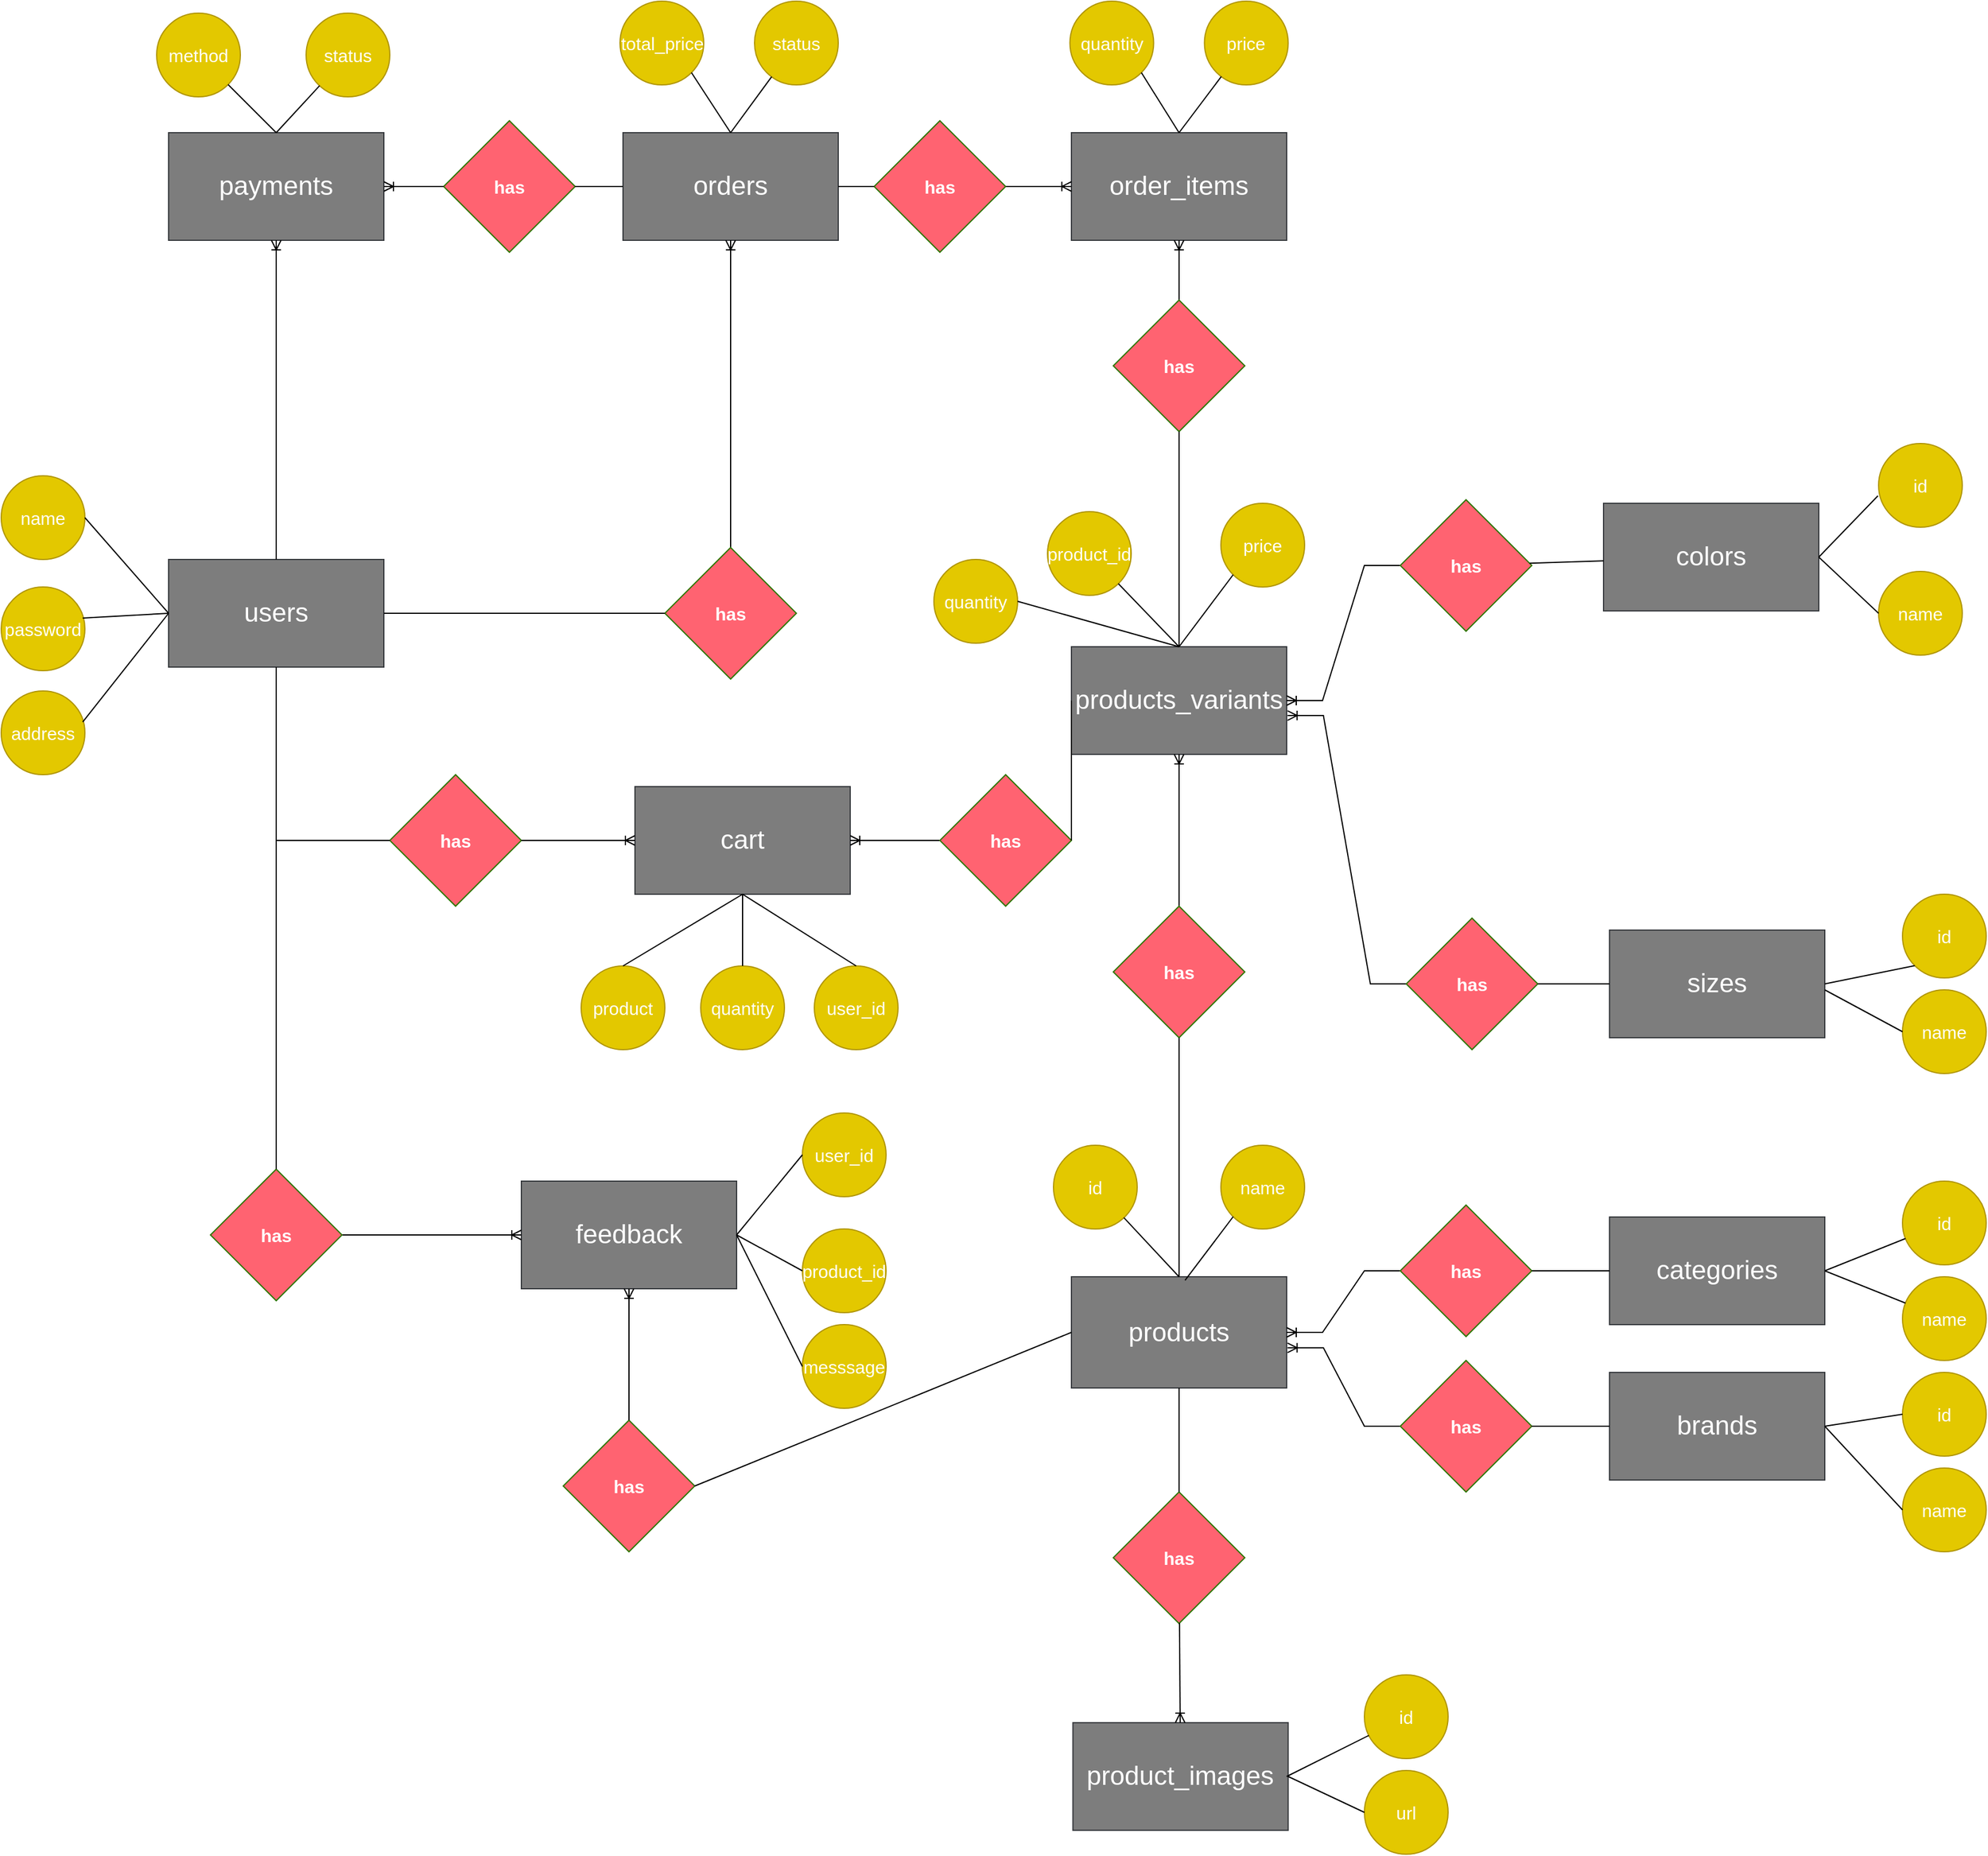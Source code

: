 <mxfile version="26.0.16">
  <diagram id="R2lEEEUBdFMjLlhIrx00" name="Page-1">
    <mxGraphModel dx="2069" dy="1813" grid="1" gridSize="10" guides="1" tooltips="1" connect="1" arrows="1" fold="1" page="1" pageScale="1" pageWidth="850" pageHeight="1100" math="0" shadow="0" extFonts="Permanent Marker^https://fonts.googleapis.com/css?family=Permanent+Marker">
      <root>
        <mxCell id="0" />
        <mxCell id="1" parent="0" />
        <mxCell id="ZA4WyWoLpMxVYpmelZ8A-572" value="&lt;font style=&quot;font-size: 22px; color: rgb(255, 255, 255);&quot;&gt;products&lt;/font&gt;" style="rounded=0;whiteSpace=wrap;html=1;fillColor=#7D7D7D;strokeColor=#36393d;" parent="1" vertex="1">
          <mxGeometry x="845" y="-23" width="180" height="93" as="geometry" />
        </mxCell>
        <mxCell id="ZA4WyWoLpMxVYpmelZ8A-574" value="&lt;font style=&quot;font-size: 22px; color: rgb(255, 255, 255);&quot;&gt;brands&lt;/font&gt;" style="rounded=0;whiteSpace=wrap;html=1;fillColor=#7D7D7D;strokeColor=#36393d;" parent="1" vertex="1">
          <mxGeometry x="1295" y="57" width="180" height="90" as="geometry" />
        </mxCell>
        <mxCell id="ZA4WyWoLpMxVYpmelZ8A-575" value="&lt;span style=&quot;font-size: 22px;&quot;&gt;&lt;font style=&quot;color: rgb(255, 255, 255);&quot;&gt;categories&lt;/font&gt;&lt;/span&gt;" style="rounded=0;whiteSpace=wrap;html=1;fillColor=#7D7D7D;strokeColor=#36393d;" parent="1" vertex="1">
          <mxGeometry x="1295" y="-73" width="180" height="90" as="geometry" />
        </mxCell>
        <mxCell id="ZA4WyWoLpMxVYpmelZ8A-577" value="" style="edgeStyle=entityRelationEdgeStyle;fontSize=12;html=1;endArrow=ERoneToMany;rounded=0;exitX=0;exitY=0.5;exitDx=0;exitDy=0;" parent="1" source="ZA4WyWoLpMxVYpmelZ8A-579" target="ZA4WyWoLpMxVYpmelZ8A-572" edge="1">
          <mxGeometry width="100" height="100" relative="1" as="geometry">
            <mxPoint x="1080" y="67" as="sourcePoint" />
            <mxPoint x="680" y="252" as="targetPoint" />
            <Array as="points">
              <mxPoint x="1360" y="127" />
              <mxPoint x="900" y="167" />
              <mxPoint x="790" y="162" />
            </Array>
          </mxGeometry>
        </mxCell>
        <mxCell id="ZA4WyWoLpMxVYpmelZ8A-578" value="" style="edgeStyle=entityRelationEdgeStyle;fontSize=12;html=1;endArrow=ERoneToMany;rounded=0;entryX=1.004;entryY=0.639;entryDx=0;entryDy=0;entryPerimeter=0;exitX=0;exitY=0.5;exitDx=0;exitDy=0;" parent="1" source="ZA4WyWoLpMxVYpmelZ8A-585" target="ZA4WyWoLpMxVYpmelZ8A-572" edge="1">
          <mxGeometry width="100" height="100" relative="1" as="geometry">
            <mxPoint x="1200" y="207" as="sourcePoint" />
            <mxPoint x="1050" y="267" as="targetPoint" />
            <Array as="points">
              <mxPoint x="980" y="252" />
              <mxPoint x="870" y="247" />
            </Array>
          </mxGeometry>
        </mxCell>
        <mxCell id="ZA4WyWoLpMxVYpmelZ8A-579" value="&lt;font style=&quot;font-size: 15px; color: rgb(255, 255, 255);&quot;&gt;&lt;b&gt;has&lt;/b&gt;&lt;/font&gt;" style="rhombus;whiteSpace=wrap;html=1;fillColor=#FF6371;strokeColor=#2D7600;fontColor=#ffffff;" parent="1" vertex="1">
          <mxGeometry x="1120" y="-83" width="110" height="110" as="geometry" />
        </mxCell>
        <mxCell id="ZA4WyWoLpMxVYpmelZ8A-584" value="" style="endArrow=none;html=1;rounded=0;" parent="1" source="ZA4WyWoLpMxVYpmelZ8A-579" target="ZA4WyWoLpMxVYpmelZ8A-575" edge="1">
          <mxGeometry width="50" height="50" relative="1" as="geometry">
            <mxPoint x="1210" y="87" as="sourcePoint" />
            <mxPoint x="1290" y="47" as="targetPoint" />
          </mxGeometry>
        </mxCell>
        <mxCell id="ZA4WyWoLpMxVYpmelZ8A-585" value="&lt;font style=&quot;font-size: 15px; color: rgb(255, 255, 255);&quot;&gt;&lt;b&gt;has&lt;/b&gt;&lt;/font&gt;" style="rhombus;whiteSpace=wrap;html=1;fillColor=#FF6371;strokeColor=#2D7600;fontColor=#ffffff;" parent="1" vertex="1">
          <mxGeometry x="1120" y="47" width="110" height="110" as="geometry" />
        </mxCell>
        <mxCell id="ZA4WyWoLpMxVYpmelZ8A-587" value="" style="endArrow=none;html=1;rounded=0;exitX=1;exitY=0.5;exitDx=0;exitDy=0;" parent="1" source="ZA4WyWoLpMxVYpmelZ8A-585" target="ZA4WyWoLpMxVYpmelZ8A-574" edge="1">
          <mxGeometry width="50" height="50" relative="1" as="geometry">
            <mxPoint x="1163" y="186" as="sourcePoint" />
            <mxPoint x="1230" y="177" as="targetPoint" />
          </mxGeometry>
        </mxCell>
        <mxCell id="ZA4WyWoLpMxVYpmelZ8A-588" value="&lt;font style=&quot;font-size: 15px; color: rgb(255, 255, 255);&quot;&gt;id&lt;/font&gt;" style="ellipse;whiteSpace=wrap;html=1;fillColor=#e3c800;fontColor=#000000;strokeColor=#B09500;" parent="1" vertex="1">
          <mxGeometry x="1540" y="-103" width="70" height="70" as="geometry" />
        </mxCell>
        <mxCell id="ZA4WyWoLpMxVYpmelZ8A-589" value="" style="endArrow=none;html=1;rounded=0;exitX=1;exitY=0.5;exitDx=0;exitDy=0;" parent="1" source="ZA4WyWoLpMxVYpmelZ8A-575" target="ZA4WyWoLpMxVYpmelZ8A-588" edge="1">
          <mxGeometry width="50" height="50" relative="1" as="geometry">
            <mxPoint x="1520" y="47" as="sourcePoint" />
            <mxPoint x="1565.049" y="20.11" as="targetPoint" />
          </mxGeometry>
        </mxCell>
        <mxCell id="ZA4WyWoLpMxVYpmelZ8A-590" value="&lt;font style=&quot;font-size: 15px; color: rgb(255, 255, 255);&quot;&gt;name&lt;/font&gt;" style="ellipse;whiteSpace=wrap;html=1;fillColor=#e3c800;fontColor=#000000;strokeColor=#B09500;" parent="1" vertex="1">
          <mxGeometry x="1540" y="-23" width="70" height="70" as="geometry" />
        </mxCell>
        <mxCell id="ZA4WyWoLpMxVYpmelZ8A-591" value="" style="endArrow=none;html=1;rounded=0;exitX=1;exitY=0.5;exitDx=0;exitDy=0;" parent="1" source="ZA4WyWoLpMxVYpmelZ8A-575" target="ZA4WyWoLpMxVYpmelZ8A-590" edge="1">
          <mxGeometry width="50" height="50" relative="1" as="geometry">
            <mxPoint x="1460" y="102" as="sourcePoint" />
            <mxPoint x="1520" y="217" as="targetPoint" />
          </mxGeometry>
        </mxCell>
        <mxCell id="ZA4WyWoLpMxVYpmelZ8A-592" value="&lt;font style=&quot;font-size: 15px; color: rgb(255, 255, 255);&quot;&gt;id&lt;/font&gt;" style="ellipse;whiteSpace=wrap;html=1;fillColor=#e3c800;fontColor=#000000;strokeColor=#B09500;" parent="1" vertex="1">
          <mxGeometry x="1540" y="57" width="70" height="70" as="geometry" />
        </mxCell>
        <mxCell id="ZA4WyWoLpMxVYpmelZ8A-593" value="&lt;font style=&quot;font-size: 15px; color: rgb(255, 255, 255);&quot;&gt;name&lt;/font&gt;" style="ellipse;whiteSpace=wrap;html=1;fillColor=#e3c800;fontColor=#000000;strokeColor=#B09500;" parent="1" vertex="1">
          <mxGeometry x="1540" y="137" width="70" height="70" as="geometry" />
        </mxCell>
        <mxCell id="ZA4WyWoLpMxVYpmelZ8A-594" value="" style="endArrow=none;html=1;rounded=0;entryX=0;entryY=0.5;entryDx=0;entryDy=0;exitX=1;exitY=0.5;exitDx=0;exitDy=0;" parent="1" target="ZA4WyWoLpMxVYpmelZ8A-592" edge="1" source="ZA4WyWoLpMxVYpmelZ8A-574">
          <mxGeometry width="50" height="50" relative="1" as="geometry">
            <mxPoint x="1500" y="207" as="sourcePoint" />
            <mxPoint x="1571" y="260" as="targetPoint" />
          </mxGeometry>
        </mxCell>
        <mxCell id="ZA4WyWoLpMxVYpmelZ8A-595" value="" style="endArrow=none;html=1;rounded=0;entryX=0;entryY=0.5;entryDx=0;entryDy=0;exitX=1;exitY=0.5;exitDx=0;exitDy=0;" parent="1" source="ZA4WyWoLpMxVYpmelZ8A-574" target="ZA4WyWoLpMxVYpmelZ8A-593" edge="1">
          <mxGeometry width="50" height="50" relative="1" as="geometry">
            <mxPoint x="1480" y="337" as="sourcePoint" />
            <mxPoint x="1567" y="343" as="targetPoint" />
          </mxGeometry>
        </mxCell>
        <mxCell id="ZA4WyWoLpMxVYpmelZ8A-596" value="&lt;font style=&quot;font-size: 22px; color: rgb(255, 255, 255);&quot;&gt;products_variants&lt;/font&gt;" style="rounded=0;whiteSpace=wrap;html=1;fillColor=#7D7D7D;strokeColor=#36393d;" parent="1" vertex="1">
          <mxGeometry x="845" y="-550" width="180" height="90" as="geometry" />
        </mxCell>
        <mxCell id="ZA4WyWoLpMxVYpmelZ8A-597" value="&lt;font style=&quot;font-size: 22px; color: rgb(255, 255, 255);&quot;&gt;sizes&lt;/font&gt;" style="rounded=0;whiteSpace=wrap;html=1;fillColor=#7D7D7D;strokeColor=#36393d;" parent="1" vertex="1">
          <mxGeometry x="1295" y="-313" width="180" height="90" as="geometry" />
        </mxCell>
        <mxCell id="ZA4WyWoLpMxVYpmelZ8A-598" value="&lt;span style=&quot;font-size: 22px;&quot;&gt;&lt;font style=&quot;color: rgb(255, 255, 255);&quot;&gt;colors&lt;/font&gt;&lt;/span&gt;" style="rounded=0;whiteSpace=wrap;html=1;fillColor=#7D7D7D;strokeColor=#36393d;" parent="1" vertex="1">
          <mxGeometry x="1290" y="-670" width="180" height="90" as="geometry" />
        </mxCell>
        <mxCell id="ZA4WyWoLpMxVYpmelZ8A-599" value="" style="edgeStyle=entityRelationEdgeStyle;fontSize=12;html=1;endArrow=ERoneToMany;rounded=0;exitX=0;exitY=0.5;exitDx=0;exitDy=0;" parent="1" source="ZA4WyWoLpMxVYpmelZ8A-601" target="ZA4WyWoLpMxVYpmelZ8A-596" edge="1">
          <mxGeometry width="100" height="100" relative="1" as="geometry">
            <mxPoint x="1075" y="-513" as="sourcePoint" />
            <mxPoint x="675" y="-328" as="targetPoint" />
            <Array as="points">
              <mxPoint x="1355" y="-453" />
              <mxPoint x="895" y="-413" />
              <mxPoint x="785" y="-418" />
            </Array>
          </mxGeometry>
        </mxCell>
        <mxCell id="ZA4WyWoLpMxVYpmelZ8A-600" value="" style="edgeStyle=entityRelationEdgeStyle;fontSize=12;html=1;endArrow=ERoneToMany;rounded=0;entryX=1.004;entryY=0.639;entryDx=0;entryDy=0;entryPerimeter=0;exitX=0;exitY=0.5;exitDx=0;exitDy=0;" parent="1" source="ZA4WyWoLpMxVYpmelZ8A-603" target="ZA4WyWoLpMxVYpmelZ8A-596" edge="1">
          <mxGeometry width="100" height="100" relative="1" as="geometry">
            <mxPoint x="1195" y="-373" as="sourcePoint" />
            <mxPoint x="1045" y="-313" as="targetPoint" />
            <Array as="points">
              <mxPoint x="975" y="-328" />
              <mxPoint x="865" y="-333" />
            </Array>
          </mxGeometry>
        </mxCell>
        <mxCell id="ZA4WyWoLpMxVYpmelZ8A-601" value="&lt;font style=&quot;font-size: 15px; color: rgb(255, 255, 255);&quot;&gt;&lt;b&gt;has&lt;/b&gt;&lt;/font&gt;" style="rhombus;whiteSpace=wrap;html=1;fillColor=#FF6371;strokeColor=#2D7600;fontColor=#ffffff;" parent="1" vertex="1">
          <mxGeometry x="1120" y="-673" width="110" height="110" as="geometry" />
        </mxCell>
        <mxCell id="ZA4WyWoLpMxVYpmelZ8A-602" value="" style="endArrow=none;html=1;rounded=0;" parent="1" source="ZA4WyWoLpMxVYpmelZ8A-601" target="ZA4WyWoLpMxVYpmelZ8A-598" edge="1">
          <mxGeometry width="50" height="50" relative="1" as="geometry">
            <mxPoint x="1201.92" y="-433" as="sourcePoint" />
            <mxPoint x="1281.92" y="-473" as="targetPoint" />
          </mxGeometry>
        </mxCell>
        <mxCell id="ZA4WyWoLpMxVYpmelZ8A-603" value="&lt;font style=&quot;font-size: 15px; color: rgb(255, 255, 255);&quot;&gt;&lt;b&gt;has&lt;/b&gt;&lt;/font&gt;" style="rhombus;whiteSpace=wrap;html=1;fillColor=#FF6371;strokeColor=#2D7600;fontColor=#ffffff;" parent="1" vertex="1">
          <mxGeometry x="1125" y="-323" width="110" height="110" as="geometry" />
        </mxCell>
        <mxCell id="ZA4WyWoLpMxVYpmelZ8A-604" value="" style="endArrow=none;html=1;rounded=0;exitX=1;exitY=0.5;exitDx=0;exitDy=0;" parent="1" source="ZA4WyWoLpMxVYpmelZ8A-603" target="ZA4WyWoLpMxVYpmelZ8A-597" edge="1">
          <mxGeometry width="50" height="50" relative="1" as="geometry">
            <mxPoint x="1158" y="-394" as="sourcePoint" />
            <mxPoint x="1225" y="-403" as="targetPoint" />
          </mxGeometry>
        </mxCell>
        <mxCell id="ZA4WyWoLpMxVYpmelZ8A-605" value="&lt;font style=&quot;font-size: 15px; color: rgb(255, 255, 255);&quot;&gt;id&lt;/font&gt;" style="ellipse;whiteSpace=wrap;html=1;fillColor=#e3c800;fontColor=#000000;strokeColor=#B09500;" parent="1" vertex="1">
          <mxGeometry x="1520" y="-720" width="70" height="70" as="geometry" />
        </mxCell>
        <mxCell id="ZA4WyWoLpMxVYpmelZ8A-606" value="" style="endArrow=none;html=1;rounded=0;exitX=1;exitY=0.5;exitDx=0;exitDy=0;entryX=-0.008;entryY=0.625;entryDx=0;entryDy=0;entryPerimeter=0;" parent="1" source="ZA4WyWoLpMxVYpmelZ8A-598" target="ZA4WyWoLpMxVYpmelZ8A-605" edge="1">
          <mxGeometry width="50" height="50" relative="1" as="geometry">
            <mxPoint x="1511.92" y="-473" as="sourcePoint" />
            <mxPoint x="1526.92" y="-483.03" as="targetPoint" />
          </mxGeometry>
        </mxCell>
        <mxCell id="ZA4WyWoLpMxVYpmelZ8A-607" value="&lt;font style=&quot;font-size: 15px; color: rgb(255, 255, 255);&quot;&gt;name&lt;/font&gt;" style="ellipse;whiteSpace=wrap;html=1;fillColor=#e3c800;fontColor=#000000;strokeColor=#B09500;" parent="1" vertex="1">
          <mxGeometry x="1520" y="-613" width="70" height="70" as="geometry" />
        </mxCell>
        <mxCell id="ZA4WyWoLpMxVYpmelZ8A-608" value="" style="endArrow=none;html=1;rounded=0;exitX=1;exitY=0.5;exitDx=0;exitDy=0;entryX=0;entryY=0.5;entryDx=0;entryDy=0;" parent="1" source="ZA4WyWoLpMxVYpmelZ8A-598" target="ZA4WyWoLpMxVYpmelZ8A-607" edge="1">
          <mxGeometry width="50" height="50" relative="1" as="geometry">
            <mxPoint x="1451.92" y="-418" as="sourcePoint" />
            <mxPoint x="1530.003" y="-422.363" as="targetPoint" />
          </mxGeometry>
        </mxCell>
        <mxCell id="ZA4WyWoLpMxVYpmelZ8A-609" value="&lt;font style=&quot;font-size: 15px; color: rgb(255, 255, 255);&quot;&gt;id&lt;/font&gt;" style="ellipse;whiteSpace=wrap;html=1;fillColor=#e3c800;fontColor=#000000;strokeColor=#B09500;" parent="1" vertex="1">
          <mxGeometry x="1540" y="-343" width="70" height="70" as="geometry" />
        </mxCell>
        <mxCell id="ZA4WyWoLpMxVYpmelZ8A-610" value="&lt;font style=&quot;font-size: 15px; color: rgb(255, 255, 255);&quot;&gt;name&lt;/font&gt;" style="ellipse;whiteSpace=wrap;html=1;fillColor=#e3c800;fontColor=#000000;strokeColor=#B09500;" parent="1" vertex="1">
          <mxGeometry x="1540" y="-263" width="70" height="70" as="geometry" />
        </mxCell>
        <mxCell id="ZA4WyWoLpMxVYpmelZ8A-611" value="" style="endArrow=none;html=1;rounded=0;entryX=0;entryY=1;entryDx=0;entryDy=0;exitX=1;exitY=0.5;exitDx=0;exitDy=0;" parent="1" source="ZA4WyWoLpMxVYpmelZ8A-597" target="ZA4WyWoLpMxVYpmelZ8A-609" edge="1">
          <mxGeometry width="50" height="50" relative="1" as="geometry">
            <mxPoint x="1470" y="-273" as="sourcePoint" />
            <mxPoint x="1566" y="-320" as="targetPoint" />
          </mxGeometry>
        </mxCell>
        <mxCell id="ZA4WyWoLpMxVYpmelZ8A-612" value="" style="endArrow=none;html=1;rounded=0;entryX=0;entryY=0.5;entryDx=0;entryDy=0;" parent="1" target="ZA4WyWoLpMxVYpmelZ8A-610" edge="1">
          <mxGeometry width="50" height="50" relative="1" as="geometry">
            <mxPoint x="1475" y="-263" as="sourcePoint" />
            <mxPoint x="1562" y="-237" as="targetPoint" />
          </mxGeometry>
        </mxCell>
        <mxCell id="ZA4WyWoLpMxVYpmelZ8A-624" value="" style="fontSize=12;html=1;endArrow=ERoneToMany;rounded=0;exitX=0.5;exitY=0;exitDx=0;exitDy=0;entryX=0.5;entryY=1;entryDx=0;entryDy=0;" parent="1" source="ZA4WyWoLpMxVYpmelZ8A-616" target="ZA4WyWoLpMxVYpmelZ8A-596" edge="1">
          <mxGeometry width="100" height="100" relative="1" as="geometry">
            <mxPoint x="980" y="-223" as="sourcePoint" />
            <mxPoint x="980" y="-283" as="targetPoint" />
          </mxGeometry>
        </mxCell>
        <mxCell id="ZA4WyWoLpMxVYpmelZ8A-616" value="&lt;font style=&quot;font-size: 15px; color: rgb(255, 255, 255);&quot;&gt;&lt;b&gt;has&lt;/b&gt;&lt;/font&gt;" style="rhombus;whiteSpace=wrap;html=1;fillColor=#FF6371;strokeColor=#2D7600;fontColor=#ffffff;" parent="1" vertex="1">
          <mxGeometry x="880" y="-333" width="110" height="110" as="geometry" />
        </mxCell>
        <mxCell id="ZA4WyWoLpMxVYpmelZ8A-626" value="" style="endArrow=none;html=1;rounded=0;exitX=0.5;exitY=1;exitDx=0;exitDy=0;" parent="1" source="ZA4WyWoLpMxVYpmelZ8A-616" target="ZA4WyWoLpMxVYpmelZ8A-572" edge="1">
          <mxGeometry width="50" height="50" relative="1" as="geometry">
            <mxPoint x="900" y="-43" as="sourcePoint" />
            <mxPoint x="960" y="-43" as="targetPoint" />
          </mxGeometry>
        </mxCell>
        <mxCell id="PaUmiDtv0SXfTeHNfYGQ-9" value="&lt;font color=&quot;#ffffff&quot;&gt;&lt;span style=&quot;font-size: 22px;&quot;&gt;order_items&lt;/span&gt;&lt;/font&gt;" style="rounded=0;whiteSpace=wrap;html=1;fillColor=#7D7D7D;strokeColor=#36393d;" vertex="1" parent="1">
          <mxGeometry x="845" y="-980" width="180" height="90" as="geometry" />
        </mxCell>
        <mxCell id="PaUmiDtv0SXfTeHNfYGQ-10" value="" style="fontSize=12;html=1;endArrow=ERoneToMany;rounded=0;exitX=0.5;exitY=0;exitDx=0;exitDy=0;entryX=0.5;entryY=1;entryDx=0;entryDy=0;" edge="1" parent="1" source="PaUmiDtv0SXfTeHNfYGQ-11" target="PaUmiDtv0SXfTeHNfYGQ-9">
          <mxGeometry width="100" height="100" relative="1" as="geometry">
            <mxPoint x="990" y="-630" as="sourcePoint" />
            <mxPoint x="938" y="-752" as="targetPoint" />
          </mxGeometry>
        </mxCell>
        <mxCell id="PaUmiDtv0SXfTeHNfYGQ-11" value="&lt;font style=&quot;font-size: 15px; color: rgb(255, 255, 255);&quot;&gt;&lt;b&gt;has&lt;/b&gt;&lt;/font&gt;" style="rhombus;whiteSpace=wrap;html=1;fillColor=#FF6371;strokeColor=#2D7600;fontColor=#ffffff;" vertex="1" parent="1">
          <mxGeometry x="880" y="-840" width="110" height="110" as="geometry" />
        </mxCell>
        <mxCell id="PaUmiDtv0SXfTeHNfYGQ-14" value="" style="endArrow=none;html=1;rounded=0;exitX=0.5;exitY=0;exitDx=0;exitDy=0;entryX=0.5;entryY=1;entryDx=0;entryDy=0;" edge="1" parent="1" source="ZA4WyWoLpMxVYpmelZ8A-596" target="PaUmiDtv0SXfTeHNfYGQ-11">
          <mxGeometry width="50" height="50" relative="1" as="geometry">
            <mxPoint x="1160" y="-543" as="sourcePoint" />
            <mxPoint x="1020" y="-543" as="targetPoint" />
          </mxGeometry>
        </mxCell>
        <mxCell id="PaUmiDtv0SXfTeHNfYGQ-15" value="&lt;font color=&quot;#ffffff&quot;&gt;&lt;span style=&quot;font-size: 22px;&quot;&gt;orders&lt;/span&gt;&lt;/font&gt;" style="rounded=0;whiteSpace=wrap;html=1;fillColor=#7D7D7D;strokeColor=#36393d;" vertex="1" parent="1">
          <mxGeometry x="470" y="-980" width="180" height="90" as="geometry" />
        </mxCell>
        <mxCell id="PaUmiDtv0SXfTeHNfYGQ-16" value="" style="edgeStyle=entityRelationEdgeStyle;fontSize=12;html=1;endArrow=ERoneToMany;rounded=0;entryX=0;entryY=0.5;entryDx=0;entryDy=0;exitX=1;exitY=0.5;exitDx=0;exitDy=0;" edge="1" parent="1" source="PaUmiDtv0SXfTeHNfYGQ-17" target="PaUmiDtv0SXfTeHNfYGQ-9">
          <mxGeometry width="100" height="100" relative="1" as="geometry">
            <mxPoint x="730" y="-783" as="sourcePoint" />
            <mxPoint x="830" y="-883" as="targetPoint" />
          </mxGeometry>
        </mxCell>
        <mxCell id="PaUmiDtv0SXfTeHNfYGQ-17" value="&lt;font style=&quot;font-size: 15px; color: rgb(255, 255, 255);&quot;&gt;&lt;b&gt;has&lt;/b&gt;&lt;/font&gt;" style="rhombus;whiteSpace=wrap;html=1;fillColor=#FF6371;strokeColor=#2D7600;fontColor=#ffffff;" vertex="1" parent="1">
          <mxGeometry x="680" y="-990" width="110" height="110" as="geometry" />
        </mxCell>
        <mxCell id="PaUmiDtv0SXfTeHNfYGQ-19" value="" style="endArrow=none;html=1;rounded=0;exitX=1;exitY=0.5;exitDx=0;exitDy=0;entryX=0;entryY=0.5;entryDx=0;entryDy=0;" edge="1" parent="1" source="PaUmiDtv0SXfTeHNfYGQ-15" target="PaUmiDtv0SXfTeHNfYGQ-17">
          <mxGeometry width="50" height="50" relative="1" as="geometry">
            <mxPoint x="620" y="-703" as="sourcePoint" />
            <mxPoint x="670" y="-753" as="targetPoint" />
          </mxGeometry>
        </mxCell>
        <mxCell id="PaUmiDtv0SXfTeHNfYGQ-21" value="&lt;font color=&quot;#ffffff&quot;&gt;&lt;span style=&quot;font-size: 22px;&quot;&gt;payments&lt;/span&gt;&lt;/font&gt;" style="rounded=0;whiteSpace=wrap;html=1;fillColor=#7D7D7D;strokeColor=#36393d;" vertex="1" parent="1">
          <mxGeometry x="90" y="-980" width="180" height="90" as="geometry" />
        </mxCell>
        <mxCell id="PaUmiDtv0SXfTeHNfYGQ-22" value="&lt;font style=&quot;font-size: 15px; color: rgb(255, 255, 255);&quot;&gt;&lt;b&gt;has&lt;/b&gt;&lt;/font&gt;" style="rhombus;whiteSpace=wrap;html=1;fillColor=#FF6371;strokeColor=#2D7600;fontColor=#ffffff;" vertex="1" parent="1">
          <mxGeometry x="320" y="-990" width="110" height="110" as="geometry" />
        </mxCell>
        <mxCell id="PaUmiDtv0SXfTeHNfYGQ-23" value="" style="edgeStyle=entityRelationEdgeStyle;fontSize=12;html=1;endArrow=ERoneToMany;rounded=0;entryX=1;entryY=0.5;entryDx=0;entryDy=0;" edge="1" parent="1" source="PaUmiDtv0SXfTeHNfYGQ-22" target="PaUmiDtv0SXfTeHNfYGQ-21">
          <mxGeometry width="100" height="100" relative="1" as="geometry">
            <mxPoint x="290" y="-793" as="sourcePoint" />
            <mxPoint x="670" y="-913" as="targetPoint" />
          </mxGeometry>
        </mxCell>
        <mxCell id="PaUmiDtv0SXfTeHNfYGQ-24" value="" style="endArrow=none;html=1;rounded=0;entryX=1;entryY=0.5;entryDx=0;entryDy=0;exitX=0;exitY=0.5;exitDx=0;exitDy=0;" edge="1" parent="1" source="PaUmiDtv0SXfTeHNfYGQ-15" target="PaUmiDtv0SXfTeHNfYGQ-22">
          <mxGeometry width="50" height="50" relative="1" as="geometry">
            <mxPoint x="590" y="-843" as="sourcePoint" />
            <mxPoint x="640" y="-893" as="targetPoint" />
            <Array as="points" />
          </mxGeometry>
        </mxCell>
        <mxCell id="PaUmiDtv0SXfTeHNfYGQ-25" value="&lt;font color=&quot;#ffffff&quot;&gt;&lt;span style=&quot;font-size: 22px;&quot;&gt;users&lt;/span&gt;&lt;/font&gt;" style="rounded=0;whiteSpace=wrap;html=1;fillColor=#7D7D7D;strokeColor=#36393d;" vertex="1" parent="1">
          <mxGeometry x="90" y="-623" width="180" height="90" as="geometry" />
        </mxCell>
        <mxCell id="PaUmiDtv0SXfTeHNfYGQ-28" value="" style="fontSize=12;html=1;endArrow=ERoneToMany;rounded=0;exitX=0.5;exitY=0;exitDx=0;exitDy=0;entryX=0.5;entryY=1;entryDx=0;entryDy=0;" edge="1" parent="1" source="PaUmiDtv0SXfTeHNfYGQ-25" target="PaUmiDtv0SXfTeHNfYGQ-21">
          <mxGeometry width="100" height="100" relative="1" as="geometry">
            <mxPoint x="140" y="-616" as="sourcePoint" />
            <mxPoint x="140" y="-723" as="targetPoint" />
          </mxGeometry>
        </mxCell>
        <mxCell id="PaUmiDtv0SXfTeHNfYGQ-29" value="" style="fontSize=12;html=1;endArrow=ERoneToMany;rounded=0;entryX=0.5;entryY=1;entryDx=0;entryDy=0;exitX=0.5;exitY=0;exitDx=0;exitDy=0;" edge="1" parent="1" source="PaUmiDtv0SXfTeHNfYGQ-33" target="PaUmiDtv0SXfTeHNfYGQ-15">
          <mxGeometry width="100" height="100" relative="1" as="geometry">
            <mxPoint x="559.17" y="-576" as="sourcePoint" />
            <mxPoint x="559.17" y="-713" as="targetPoint" />
            <Array as="points" />
          </mxGeometry>
        </mxCell>
        <mxCell id="PaUmiDtv0SXfTeHNfYGQ-33" value="&lt;font style=&quot;font-size: 15px; color: rgb(255, 255, 255);&quot;&gt;&lt;b&gt;has&lt;/b&gt;&lt;/font&gt;" style="rhombus;whiteSpace=wrap;html=1;fillColor=#FF6371;strokeColor=#2D7600;fontColor=#ffffff;" vertex="1" parent="1">
          <mxGeometry x="505" y="-633" width="110" height="110" as="geometry" />
        </mxCell>
        <mxCell id="PaUmiDtv0SXfTeHNfYGQ-35" value="" style="endArrow=none;html=1;rounded=0;entryX=0;entryY=0.5;entryDx=0;entryDy=0;" edge="1" parent="1" source="PaUmiDtv0SXfTeHNfYGQ-25" target="PaUmiDtv0SXfTeHNfYGQ-33">
          <mxGeometry width="50" height="50" relative="1" as="geometry">
            <mxPoint x="700" y="-563" as="sourcePoint" />
            <mxPoint x="750" y="-613" as="targetPoint" />
          </mxGeometry>
        </mxCell>
        <mxCell id="PaUmiDtv0SXfTeHNfYGQ-38" value="&lt;font color=&quot;#ffffff&quot;&gt;&lt;span style=&quot;font-size: 22px;&quot;&gt;cart&lt;/span&gt;&lt;/font&gt;" style="rounded=0;whiteSpace=wrap;html=1;fillColor=#7D7D7D;strokeColor=#36393d;" vertex="1" parent="1">
          <mxGeometry x="480" y="-433" width="180" height="90" as="geometry" />
        </mxCell>
        <mxCell id="PaUmiDtv0SXfTeHNfYGQ-39" value="&lt;font style=&quot;font-size: 15px; color: rgb(255, 255, 255);&quot;&gt;&lt;b&gt;has&lt;/b&gt;&lt;/font&gt;" style="rhombus;whiteSpace=wrap;html=1;fillColor=#FF6371;strokeColor=#2D7600;fontColor=#ffffff;" vertex="1" parent="1">
          <mxGeometry x="275" y="-443" width="110" height="110" as="geometry" />
        </mxCell>
        <mxCell id="PaUmiDtv0SXfTeHNfYGQ-40" value="" style="endArrow=none;html=1;rounded=0;entryX=0;entryY=0.5;entryDx=0;entryDy=0;exitX=0.5;exitY=1;exitDx=0;exitDy=0;" edge="1" parent="1" target="PaUmiDtv0SXfTeHNfYGQ-39" source="PaUmiDtv0SXfTeHNfYGQ-25">
          <mxGeometry width="50" height="50" relative="1" as="geometry">
            <mxPoint x="40" y="-388" as="sourcePoint" />
            <mxPoint x="520" y="-393" as="targetPoint" />
            <Array as="points">
              <mxPoint x="180" y="-388" />
            </Array>
          </mxGeometry>
        </mxCell>
        <mxCell id="PaUmiDtv0SXfTeHNfYGQ-41" value="" style="fontSize=12;html=1;endArrow=ERoneToMany;rounded=0;entryX=0;entryY=0.5;entryDx=0;entryDy=0;exitX=1;exitY=0.5;exitDx=0;exitDy=0;" edge="1" parent="1" source="PaUmiDtv0SXfTeHNfYGQ-39" target="PaUmiDtv0SXfTeHNfYGQ-38">
          <mxGeometry width="100" height="100" relative="1" as="geometry">
            <mxPoint x="570" y="-623" as="sourcePoint" />
            <mxPoint x="570" y="-740" as="targetPoint" />
            <Array as="points" />
          </mxGeometry>
        </mxCell>
        <mxCell id="PaUmiDtv0SXfTeHNfYGQ-44" value="" style="edgeStyle=entityRelationEdgeStyle;fontSize=12;html=1;endArrow=ERoneToMany;rounded=0;entryX=1;entryY=0.5;entryDx=0;entryDy=0;exitX=0;exitY=0.5;exitDx=0;exitDy=0;" edge="1" parent="1" source="PaUmiDtv0SXfTeHNfYGQ-45" target="PaUmiDtv0SXfTeHNfYGQ-38">
          <mxGeometry width="100" height="100" relative="1" as="geometry">
            <mxPoint x="780" y="-383" as="sourcePoint" />
            <mxPoint x="680" y="-253" as="targetPoint" />
          </mxGeometry>
        </mxCell>
        <mxCell id="PaUmiDtv0SXfTeHNfYGQ-45" value="&lt;font style=&quot;font-size: 15px; color: rgb(255, 255, 255);&quot;&gt;&lt;b&gt;has&lt;/b&gt;&lt;/font&gt;" style="rhombus;whiteSpace=wrap;html=1;fillColor=#FF6371;strokeColor=#2D7600;fontColor=#ffffff;" vertex="1" parent="1">
          <mxGeometry x="735" y="-443" width="110" height="110" as="geometry" />
        </mxCell>
        <mxCell id="PaUmiDtv0SXfTeHNfYGQ-47" value="" style="endArrow=none;html=1;rounded=0;entryX=0;entryY=0.5;entryDx=0;entryDy=0;exitX=1;exitY=0.5;exitDx=0;exitDy=0;" edge="1" parent="1" source="PaUmiDtv0SXfTeHNfYGQ-45" target="ZA4WyWoLpMxVYpmelZ8A-596">
          <mxGeometry width="50" height="50" relative="1" as="geometry">
            <mxPoint x="795" y="-383" as="sourcePoint" />
            <mxPoint x="845" y="-433" as="targetPoint" />
          </mxGeometry>
        </mxCell>
        <mxCell id="PaUmiDtv0SXfTeHNfYGQ-48" value="&lt;font color=&quot;#ffffff&quot;&gt;&lt;span style=&quot;font-size: 22px;&quot;&gt;feedback&lt;/span&gt;&lt;/font&gt;" style="rounded=0;whiteSpace=wrap;html=1;fillColor=#7D7D7D;strokeColor=#36393d;" vertex="1" parent="1">
          <mxGeometry x="385" y="-103" width="180" height="90" as="geometry" />
        </mxCell>
        <mxCell id="PaUmiDtv0SXfTeHNfYGQ-54" value="" style="fontSize=12;html=1;endArrow=ERoneToMany;rounded=0;exitX=1;exitY=0.5;exitDx=0;exitDy=0;" edge="1" parent="1" source="PaUmiDtv0SXfTeHNfYGQ-53" target="PaUmiDtv0SXfTeHNfYGQ-48">
          <mxGeometry width="100" height="100" relative="1" as="geometry">
            <mxPoint x="315" y="-58.4" as="sourcePoint" />
            <mxPoint x="385" y="-58.24" as="targetPoint" />
            <Array as="points" />
          </mxGeometry>
        </mxCell>
        <mxCell id="PaUmiDtv0SXfTeHNfYGQ-53" value="&lt;font style=&quot;font-size: 15px; color: rgb(255, 255, 255);&quot;&gt;&lt;b&gt;has&lt;/b&gt;&lt;/font&gt;" style="rhombus;whiteSpace=wrap;html=1;fillColor=#FF6371;strokeColor=#2D7600;fontColor=#ffffff;" vertex="1" parent="1">
          <mxGeometry x="125" y="-113" width="110" height="110" as="geometry" />
        </mxCell>
        <mxCell id="PaUmiDtv0SXfTeHNfYGQ-55" value="" style="endArrow=none;html=1;rounded=0;entryX=0.5;entryY=0;entryDx=0;entryDy=0;exitX=0.5;exitY=1;exitDx=0;exitDy=0;" edge="1" parent="1" source="PaUmiDtv0SXfTeHNfYGQ-25" target="PaUmiDtv0SXfTeHNfYGQ-53">
          <mxGeometry width="50" height="50" relative="1" as="geometry">
            <mxPoint x="180" y="-333" as="sourcePoint" />
            <mxPoint x="275" y="-188" as="targetPoint" />
            <Array as="points">
              <mxPoint x="180" y="-188" />
            </Array>
          </mxGeometry>
        </mxCell>
        <mxCell id="PaUmiDtv0SXfTeHNfYGQ-59" value="&lt;font style=&quot;font-size: 15px; color: rgb(255, 255, 255);&quot;&gt;&lt;b&gt;has&lt;/b&gt;&lt;/font&gt;" style="rhombus;whiteSpace=wrap;html=1;fillColor=#FF6371;strokeColor=#2D7600;fontColor=#ffffff;" vertex="1" parent="1">
          <mxGeometry x="420" y="97" width="110" height="110" as="geometry" />
        </mxCell>
        <mxCell id="PaUmiDtv0SXfTeHNfYGQ-62" value="" style="endArrow=none;html=1;rounded=0;entryX=0;entryY=0.5;entryDx=0;entryDy=0;exitX=1;exitY=0.5;exitDx=0;exitDy=0;" edge="1" parent="1" source="PaUmiDtv0SXfTeHNfYGQ-59" target="ZA4WyWoLpMxVYpmelZ8A-572">
          <mxGeometry width="50" height="50" relative="1" as="geometry">
            <mxPoint x="750" y="27" as="sourcePoint" />
            <mxPoint x="800" y="-23" as="targetPoint" />
          </mxGeometry>
        </mxCell>
        <mxCell id="PaUmiDtv0SXfTeHNfYGQ-64" value="" style="fontSize=12;html=1;endArrow=ERoneToMany;rounded=0;exitX=0.5;exitY=0;exitDx=0;exitDy=0;" edge="1" parent="1" source="PaUmiDtv0SXfTeHNfYGQ-59" target="PaUmiDtv0SXfTeHNfYGQ-48">
          <mxGeometry width="100" height="100" relative="1" as="geometry">
            <mxPoint x="460" y="77" as="sourcePoint" />
            <mxPoint x="470" y="-13" as="targetPoint" />
            <Array as="points" />
          </mxGeometry>
        </mxCell>
        <mxCell id="PaUmiDtv0SXfTeHNfYGQ-66" value="&lt;font color=&quot;#ffffff&quot;&gt;&lt;span style=&quot;font-size: 22px;&quot;&gt;product_images&lt;/span&gt;&lt;/font&gt;" style="rounded=0;whiteSpace=wrap;html=1;fillColor=#7D7D7D;strokeColor=#36393d;" vertex="1" parent="1">
          <mxGeometry x="846.25" y="350" width="180" height="90" as="geometry" />
        </mxCell>
        <mxCell id="PaUmiDtv0SXfTeHNfYGQ-67" value="&lt;font style=&quot;font-size: 15px; color: rgb(255, 255, 255);&quot;&gt;&lt;b&gt;has&lt;/b&gt;&lt;/font&gt;" style="rhombus;whiteSpace=wrap;html=1;fillColor=#FF6371;strokeColor=#2D7600;fontColor=#ffffff;" vertex="1" parent="1">
          <mxGeometry x="880" y="157" width="110" height="110" as="geometry" />
        </mxCell>
        <mxCell id="PaUmiDtv0SXfTeHNfYGQ-69" value="" style="fontSize=12;html=1;endArrow=ERoneToMany;rounded=0;" edge="1" parent="1" source="PaUmiDtv0SXfTeHNfYGQ-67" target="PaUmiDtv0SXfTeHNfYGQ-66">
          <mxGeometry width="100" height="100" relative="1" as="geometry">
            <mxPoint x="934.47" y="247" as="sourcePoint" />
            <mxPoint x="934.47" y="330" as="targetPoint" />
          </mxGeometry>
        </mxCell>
        <mxCell id="PaUmiDtv0SXfTeHNfYGQ-70" value="" style="endArrow=none;html=1;rounded=0;" edge="1" parent="1" source="ZA4WyWoLpMxVYpmelZ8A-572" target="PaUmiDtv0SXfTeHNfYGQ-67">
          <mxGeometry width="50" height="50" relative="1" as="geometry">
            <mxPoint x="934.47" y="72" as="sourcePoint" />
            <mxPoint x="934.47" y="132" as="targetPoint" />
          </mxGeometry>
        </mxCell>
        <mxCell id="PaUmiDtv0SXfTeHNfYGQ-71" value="&lt;font style=&quot;font-size: 15px; color: rgb(255, 255, 255);&quot;&gt;id&lt;/font&gt;" style="ellipse;whiteSpace=wrap;html=1;fillColor=#e3c800;fontColor=#000000;strokeColor=#B09500;" vertex="1" parent="1">
          <mxGeometry x="1090" y="310" width="70" height="70" as="geometry" />
        </mxCell>
        <mxCell id="PaUmiDtv0SXfTeHNfYGQ-72" value="&lt;font style=&quot;font-size: 15px; color: rgb(255, 255, 255);&quot;&gt;url&lt;/font&gt;" style="ellipse;whiteSpace=wrap;html=1;fillColor=#e3c800;fontColor=#000000;strokeColor=#B09500;" vertex="1" parent="1">
          <mxGeometry x="1090" y="390" width="70" height="70" as="geometry" />
        </mxCell>
        <mxCell id="PaUmiDtv0SXfTeHNfYGQ-73" value="" style="endArrow=none;html=1;rounded=0;" edge="1" parent="1" target="PaUmiDtv0SXfTeHNfYGQ-71">
          <mxGeometry width="50" height="50" relative="1" as="geometry">
            <mxPoint x="1025" y="395" as="sourcePoint" />
            <mxPoint x="1121" y="510" as="targetPoint" />
          </mxGeometry>
        </mxCell>
        <mxCell id="PaUmiDtv0SXfTeHNfYGQ-74" value="" style="endArrow=none;html=1;rounded=0;exitX=1;exitY=0.5;exitDx=0;exitDy=0;entryX=0;entryY=0.5;entryDx=0;entryDy=0;" edge="1" parent="1" target="PaUmiDtv0SXfTeHNfYGQ-72" source="PaUmiDtv0SXfTeHNfYGQ-66">
          <mxGeometry width="50" height="50" relative="1" as="geometry">
            <mxPoint x="1025" y="352" as="sourcePoint" />
            <mxPoint x="1090" y="410" as="targetPoint" />
          </mxGeometry>
        </mxCell>
        <mxCell id="PaUmiDtv0SXfTeHNfYGQ-75" value="&lt;font style=&quot;font-size: 15px; color: rgb(255, 255, 255);&quot;&gt;id&lt;/font&gt;" style="ellipse;whiteSpace=wrap;html=1;fillColor=#e3c800;fontColor=#000000;strokeColor=#B09500;" vertex="1" parent="1">
          <mxGeometry x="830" y="-133" width="70" height="70" as="geometry" />
        </mxCell>
        <mxCell id="PaUmiDtv0SXfTeHNfYGQ-76" value="&lt;font style=&quot;font-size: 15px; color: rgb(255, 255, 255);&quot;&gt;name&lt;/font&gt;" style="ellipse;whiteSpace=wrap;html=1;fillColor=#e3c800;fontColor=#000000;strokeColor=#B09500;" vertex="1" parent="1">
          <mxGeometry x="970" y="-133" width="70" height="70" as="geometry" />
        </mxCell>
        <mxCell id="PaUmiDtv0SXfTeHNfYGQ-77" value="" style="endArrow=none;html=1;rounded=0;exitX=0.5;exitY=0;exitDx=0;exitDy=0;" edge="1" parent="1" target="PaUmiDtv0SXfTeHNfYGQ-75" source="ZA4WyWoLpMxVYpmelZ8A-572">
          <mxGeometry width="50" height="50" relative="1" as="geometry">
            <mxPoint x="935" y="-19.75" as="sourcePoint" />
            <mxPoint x="836" y="299.75" as="targetPoint" />
          </mxGeometry>
        </mxCell>
        <mxCell id="PaUmiDtv0SXfTeHNfYGQ-78" value="" style="endArrow=none;html=1;rounded=0;exitX=0;exitY=1;exitDx=0;exitDy=0;entryX=0.528;entryY=0.032;entryDx=0;entryDy=0;entryPerimeter=0;" edge="1" parent="1" target="ZA4WyWoLpMxVYpmelZ8A-572" source="PaUmiDtv0SXfTeHNfYGQ-76">
          <mxGeometry width="50" height="50" relative="1" as="geometry">
            <mxPoint x="975.07" y="-93.734" as="sourcePoint" />
            <mxPoint x="940" y="-30" as="targetPoint" />
          </mxGeometry>
        </mxCell>
        <mxCell id="PaUmiDtv0SXfTeHNfYGQ-79" value="&lt;font color=&quot;#ffffff&quot;&gt;&lt;span style=&quot;font-size: 15px;&quot;&gt;product_id&lt;/span&gt;&lt;/font&gt;" style="ellipse;whiteSpace=wrap;html=1;fillColor=#e3c800;fontColor=#000000;strokeColor=#B09500;" vertex="1" parent="1">
          <mxGeometry x="620" y="-63" width="70" height="70" as="geometry" />
        </mxCell>
        <mxCell id="PaUmiDtv0SXfTeHNfYGQ-80" value="&lt;font style=&quot;font-size: 15px; color: rgb(255, 255, 255);&quot;&gt;messsage&lt;/font&gt;" style="ellipse;whiteSpace=wrap;html=1;fillColor=#e3c800;fontColor=#000000;strokeColor=#B09500;" vertex="1" parent="1">
          <mxGeometry x="620" y="17" width="70" height="70" as="geometry" />
        </mxCell>
        <mxCell id="PaUmiDtv0SXfTeHNfYGQ-81" value="" style="endArrow=none;html=1;rounded=0;exitX=1;exitY=0.5;exitDx=0;exitDy=0;entryX=0;entryY=0.5;entryDx=0;entryDy=0;" edge="1" parent="1" target="PaUmiDtv0SXfTeHNfYGQ-79" source="PaUmiDtv0SXfTeHNfYGQ-48">
          <mxGeometry width="50" height="50" relative="1" as="geometry">
            <mxPoint x="660" y="-188" as="sourcePoint" />
            <mxPoint x="740" y="-200" as="targetPoint" />
          </mxGeometry>
        </mxCell>
        <mxCell id="PaUmiDtv0SXfTeHNfYGQ-82" value="" style="endArrow=none;html=1;rounded=0;entryX=0;entryY=0.5;entryDx=0;entryDy=0;exitX=1;exitY=0.5;exitDx=0;exitDy=0;" edge="1" parent="1" target="PaUmiDtv0SXfTeHNfYGQ-80" source="PaUmiDtv0SXfTeHNfYGQ-48">
          <mxGeometry width="50" height="50" relative="1" as="geometry">
            <mxPoint x="660" y="-188" as="sourcePoint" />
            <mxPoint x="752" y="53" as="targetPoint" />
          </mxGeometry>
        </mxCell>
        <mxCell id="PaUmiDtv0SXfTeHNfYGQ-85" value="&lt;font style=&quot;font-size: 15px; color: rgb(255, 255, 255);&quot;&gt;name&lt;/font&gt;" style="ellipse;whiteSpace=wrap;html=1;fillColor=#e3c800;fontColor=#000000;strokeColor=#B09500;" vertex="1" parent="1">
          <mxGeometry x="-50" y="-693" width="70" height="70" as="geometry" />
        </mxCell>
        <mxCell id="PaUmiDtv0SXfTeHNfYGQ-86" value="&lt;font style=&quot;font-size: 15px; color: rgb(255, 255, 255);&quot;&gt;password&lt;/font&gt;" style="ellipse;whiteSpace=wrap;html=1;fillColor=#e3c800;fontColor=#000000;strokeColor=#B09500;" vertex="1" parent="1">
          <mxGeometry x="-50" y="-600" width="70" height="70" as="geometry" />
        </mxCell>
        <mxCell id="PaUmiDtv0SXfTeHNfYGQ-87" value="" style="endArrow=none;html=1;rounded=0;exitX=0;exitY=0.5;exitDx=0;exitDy=0;entryX=1;entryY=0.5;entryDx=0;entryDy=0;" edge="1" parent="1" target="PaUmiDtv0SXfTeHNfYGQ-85" source="PaUmiDtv0SXfTeHNfYGQ-25">
          <mxGeometry width="50" height="50" relative="1" as="geometry">
            <mxPoint x="-120" y="-538" as="sourcePoint" />
            <mxPoint x="10" y="-560" as="targetPoint" />
          </mxGeometry>
        </mxCell>
        <mxCell id="PaUmiDtv0SXfTeHNfYGQ-88" value="" style="endArrow=none;html=1;rounded=0;entryX=0.974;entryY=0.371;entryDx=0;entryDy=0;entryPerimeter=0;exitX=0;exitY=0.5;exitDx=0;exitDy=0;" edge="1" parent="1" target="PaUmiDtv0SXfTeHNfYGQ-86" source="PaUmiDtv0SXfTeHNfYGQ-25">
          <mxGeometry width="50" height="50" relative="1" as="geometry">
            <mxPoint x="88" y="-580" as="sourcePoint" />
            <mxPoint x="-28" y="-297" as="targetPoint" />
          </mxGeometry>
        </mxCell>
        <mxCell id="PaUmiDtv0SXfTeHNfYGQ-92" value="&lt;font style=&quot;font-size: 15px; color: rgb(255, 255, 255);&quot;&gt;product_id&lt;/font&gt;" style="ellipse;whiteSpace=wrap;html=1;fillColor=#e3c800;fontColor=#000000;strokeColor=#B09500;" vertex="1" parent="1">
          <mxGeometry x="825" y="-663" width="70" height="70" as="geometry" />
        </mxCell>
        <mxCell id="PaUmiDtv0SXfTeHNfYGQ-93" value="&lt;font color=&quot;#ffffff&quot;&gt;&lt;span style=&quot;font-size: 15px;&quot;&gt;price&lt;/span&gt;&lt;/font&gt;" style="ellipse;whiteSpace=wrap;html=1;fillColor=#e3c800;fontColor=#000000;strokeColor=#B09500;" vertex="1" parent="1">
          <mxGeometry x="970" y="-670" width="70" height="70" as="geometry" />
        </mxCell>
        <mxCell id="PaUmiDtv0SXfTeHNfYGQ-94" value="" style="endArrow=none;html=1;rounded=0;exitX=0.5;exitY=0;exitDx=0;exitDy=0;" edge="1" parent="1" target="PaUmiDtv0SXfTeHNfYGQ-92" source="ZA4WyWoLpMxVYpmelZ8A-596">
          <mxGeometry width="50" height="50" relative="1" as="geometry">
            <mxPoint x="930" y="-553" as="sourcePoint" />
            <mxPoint x="831" y="-230.25" as="targetPoint" />
          </mxGeometry>
        </mxCell>
        <mxCell id="PaUmiDtv0SXfTeHNfYGQ-95" value="" style="endArrow=none;html=1;rounded=0;exitX=0;exitY=1;exitDx=0;exitDy=0;entryX=0.5;entryY=0;entryDx=0;entryDy=0;" edge="1" parent="1" source="PaUmiDtv0SXfTeHNfYGQ-93" target="ZA4WyWoLpMxVYpmelZ8A-596">
          <mxGeometry width="50" height="50" relative="1" as="geometry">
            <mxPoint x="970.07" y="-623.734" as="sourcePoint" />
            <mxPoint x="940" y="-550" as="targetPoint" />
          </mxGeometry>
        </mxCell>
        <mxCell id="PaUmiDtv0SXfTeHNfYGQ-96" value="&lt;font color=&quot;#ffffff&quot;&gt;&lt;span style=&quot;font-size: 15px;&quot;&gt;quantity&lt;/span&gt;&lt;/font&gt;" style="ellipse;whiteSpace=wrap;html=1;fillColor=#e3c800;fontColor=#000000;strokeColor=#B09500;" vertex="1" parent="1">
          <mxGeometry x="730" y="-623" width="70" height="70" as="geometry" />
        </mxCell>
        <mxCell id="PaUmiDtv0SXfTeHNfYGQ-97" value="" style="endArrow=none;html=1;rounded=0;exitX=1;exitY=0.5;exitDx=0;exitDy=0;entryX=0.5;entryY=0;entryDx=0;entryDy=0;" edge="1" parent="1" source="PaUmiDtv0SXfTeHNfYGQ-96" target="ZA4WyWoLpMxVYpmelZ8A-596">
          <mxGeometry width="50" height="50" relative="1" as="geometry">
            <mxPoint x="730.07" y="-576.734" as="sourcePoint" />
            <mxPoint x="695" y="-503" as="targetPoint" />
          </mxGeometry>
        </mxCell>
        <mxCell id="PaUmiDtv0SXfTeHNfYGQ-99" value="&lt;font color=&quot;#ffffff&quot;&gt;&lt;span style=&quot;font-size: 15px;&quot;&gt;user_id&lt;/span&gt;&lt;/font&gt;" style="ellipse;whiteSpace=wrap;html=1;fillColor=#e3c800;fontColor=#000000;strokeColor=#B09500;" vertex="1" parent="1">
          <mxGeometry x="620" y="-160" width="70" height="70" as="geometry" />
        </mxCell>
        <mxCell id="PaUmiDtv0SXfTeHNfYGQ-100" value="" style="endArrow=none;html=1;rounded=0;exitX=1;exitY=0.5;exitDx=0;exitDy=0;entryX=0;entryY=0.5;entryDx=0;entryDy=0;" edge="1" parent="1" target="PaUmiDtv0SXfTeHNfYGQ-99" source="PaUmiDtv0SXfTeHNfYGQ-48">
          <mxGeometry width="50" height="50" relative="1" as="geometry">
            <mxPoint x="565" y="-148" as="sourcePoint" />
            <mxPoint x="740" y="-290" as="targetPoint" />
          </mxGeometry>
        </mxCell>
        <mxCell id="PaUmiDtv0SXfTeHNfYGQ-101" value="&lt;font style=&quot;font-size: 15px; color: rgb(255, 255, 255);&quot;&gt;address&lt;/font&gt;" style="ellipse;whiteSpace=wrap;html=1;fillColor=#e3c800;fontColor=#000000;strokeColor=#B09500;" vertex="1" parent="1">
          <mxGeometry x="-50" y="-513" width="70" height="70" as="geometry" />
        </mxCell>
        <mxCell id="PaUmiDtv0SXfTeHNfYGQ-102" value="" style="endArrow=none;html=1;rounded=0;entryX=0.974;entryY=0.371;entryDx=0;entryDy=0;entryPerimeter=0;exitX=0;exitY=0.5;exitDx=0;exitDy=0;" edge="1" parent="1" target="PaUmiDtv0SXfTeHNfYGQ-101" source="PaUmiDtv0SXfTeHNfYGQ-25">
          <mxGeometry width="50" height="50" relative="1" as="geometry">
            <mxPoint x="90" y="-480" as="sourcePoint" />
            <mxPoint x="-28" y="-199" as="targetPoint" />
          </mxGeometry>
        </mxCell>
        <mxCell id="PaUmiDtv0SXfTeHNfYGQ-103" value="&lt;font color=&quot;#ffffff&quot;&gt;&lt;span style=&quot;font-size: 15px;&quot;&gt;quantity&lt;/span&gt;&lt;/font&gt;" style="ellipse;whiteSpace=wrap;html=1;fillColor=#e3c800;fontColor=#000000;strokeColor=#B09500;" vertex="1" parent="1">
          <mxGeometry x="535" y="-283" width="70" height="70" as="geometry" />
        </mxCell>
        <mxCell id="PaUmiDtv0SXfTeHNfYGQ-104" value="&lt;font color=&quot;#ffffff&quot;&gt;&lt;span style=&quot;font-size: 15px;&quot;&gt;product&lt;/span&gt;&lt;/font&gt;" style="ellipse;whiteSpace=wrap;html=1;fillColor=#e3c800;fontColor=#000000;strokeColor=#B09500;direction=south;" vertex="1" parent="1">
          <mxGeometry x="435" y="-283" width="70" height="70" as="geometry" />
        </mxCell>
        <mxCell id="PaUmiDtv0SXfTeHNfYGQ-105" value="" style="endArrow=none;html=1;rounded=0;exitX=0.5;exitY=1;exitDx=0;exitDy=0;entryX=0.5;entryY=0;entryDx=0;entryDy=0;" edge="1" parent="1" target="PaUmiDtv0SXfTeHNfYGQ-103" source="PaUmiDtv0SXfTeHNfYGQ-38">
          <mxGeometry width="50" height="50" relative="1" as="geometry">
            <mxPoint x="450" y="-248" as="sourcePoint" />
            <mxPoint x="580" y="-260" as="targetPoint" />
          </mxGeometry>
        </mxCell>
        <mxCell id="PaUmiDtv0SXfTeHNfYGQ-106" value="" style="endArrow=none;html=1;rounded=0;entryX=0;entryY=0.5;entryDx=0;entryDy=0;exitX=0.5;exitY=1;exitDx=0;exitDy=0;" edge="1" parent="1" target="PaUmiDtv0SXfTeHNfYGQ-104" source="PaUmiDtv0SXfTeHNfYGQ-38">
          <mxGeometry width="50" height="50" relative="1" as="geometry">
            <mxPoint x="450" y="-248" as="sourcePoint" />
            <mxPoint x="637" y="-137" as="targetPoint" />
          </mxGeometry>
        </mxCell>
        <mxCell id="PaUmiDtv0SXfTeHNfYGQ-107" value="&lt;font color=&quot;#ffffff&quot;&gt;&lt;span style=&quot;font-size: 15px;&quot;&gt;user_id&lt;/span&gt;&lt;/font&gt;" style="ellipse;whiteSpace=wrap;html=1;fillColor=#e3c800;fontColor=#000000;strokeColor=#B09500;" vertex="1" parent="1">
          <mxGeometry x="630" y="-283" width="70" height="70" as="geometry" />
        </mxCell>
        <mxCell id="PaUmiDtv0SXfTeHNfYGQ-108" value="" style="endArrow=none;html=1;rounded=0;exitX=0.5;exitY=1;exitDx=0;exitDy=0;entryX=0.5;entryY=0;entryDx=0;entryDy=0;" edge="1" parent="1" target="PaUmiDtv0SXfTeHNfYGQ-107" source="PaUmiDtv0SXfTeHNfYGQ-38">
          <mxGeometry width="50" height="50" relative="1" as="geometry">
            <mxPoint x="450" y="-248" as="sourcePoint" />
            <mxPoint x="625" y="-480" as="targetPoint" />
          </mxGeometry>
        </mxCell>
        <mxCell id="PaUmiDtv0SXfTeHNfYGQ-112" value="&lt;font style=&quot;font-size: 15px; color: rgb(255, 255, 255);&quot;&gt;status&lt;/font&gt;" style="ellipse;whiteSpace=wrap;html=1;fillColor=#e3c800;fontColor=#000000;strokeColor=#B09500;" vertex="1" parent="1">
          <mxGeometry x="205" y="-1080" width="70" height="70" as="geometry" />
        </mxCell>
        <mxCell id="PaUmiDtv0SXfTeHNfYGQ-113" value="" style="endArrow=none;html=1;rounded=0;exitX=0.5;exitY=0;exitDx=0;exitDy=0;" edge="1" parent="1" target="PaUmiDtv0SXfTeHNfYGQ-112" source="PaUmiDtv0SXfTeHNfYGQ-21">
          <mxGeometry width="50" height="50" relative="1" as="geometry">
            <mxPoint x="195" y="-997" as="sourcePoint" />
            <mxPoint x="91" y="-677.25" as="targetPoint" />
          </mxGeometry>
        </mxCell>
        <mxCell id="PaUmiDtv0SXfTeHNfYGQ-114" value="&lt;font color=&quot;#ffffff&quot;&gt;&lt;span style=&quot;font-size: 15px;&quot;&gt;method&lt;/span&gt;&lt;/font&gt;" style="ellipse;whiteSpace=wrap;html=1;fillColor=#e3c800;fontColor=#000000;strokeColor=#B09500;" vertex="1" parent="1">
          <mxGeometry x="80" y="-1080" width="70" height="70" as="geometry" />
        </mxCell>
        <mxCell id="PaUmiDtv0SXfTeHNfYGQ-115" value="" style="endArrow=none;html=1;rounded=0;exitX=1;exitY=1;exitDx=0;exitDy=0;entryX=0.5;entryY=0;entryDx=0;entryDy=0;" edge="1" parent="1" source="PaUmiDtv0SXfTeHNfYGQ-114" target="PaUmiDtv0SXfTeHNfYGQ-21">
          <mxGeometry width="50" height="50" relative="1" as="geometry">
            <mxPoint x="-9.93" y="-1023.734" as="sourcePoint" />
            <mxPoint x="195" y="-997" as="targetPoint" />
          </mxGeometry>
        </mxCell>
        <mxCell id="PaUmiDtv0SXfTeHNfYGQ-116" value="&lt;font style=&quot;font-size: 15px; color: rgb(255, 255, 255);&quot;&gt;status&lt;/font&gt;" style="ellipse;whiteSpace=wrap;html=1;fillColor=#e3c800;fontColor=#000000;strokeColor=#B09500;" vertex="1" parent="1">
          <mxGeometry x="580" y="-1090" width="70" height="70" as="geometry" />
        </mxCell>
        <mxCell id="PaUmiDtv0SXfTeHNfYGQ-117" value="" style="endArrow=none;html=1;rounded=0;exitX=0.5;exitY=0;exitDx=0;exitDy=0;" edge="1" parent="1" target="PaUmiDtv0SXfTeHNfYGQ-116" source="PaUmiDtv0SXfTeHNfYGQ-15">
          <mxGeometry width="50" height="50" relative="1" as="geometry">
            <mxPoint x="672.5" y="-1017" as="sourcePoint" />
            <mxPoint x="568.5" y="-697.25" as="targetPoint" />
          </mxGeometry>
        </mxCell>
        <mxCell id="PaUmiDtv0SXfTeHNfYGQ-118" value="&lt;font color=&quot;#ffffff&quot;&gt;&lt;span style=&quot;font-size: 15px;&quot;&gt;total_price&lt;/span&gt;&lt;/font&gt;" style="ellipse;whiteSpace=wrap;html=1;fillColor=#e3c800;fontColor=#000000;strokeColor=#B09500;" vertex="1" parent="1">
          <mxGeometry x="467.5" y="-1090" width="70" height="70" as="geometry" />
        </mxCell>
        <mxCell id="PaUmiDtv0SXfTeHNfYGQ-119" value="" style="endArrow=none;html=1;rounded=0;exitX=1;exitY=1;exitDx=0;exitDy=0;entryX=0.5;entryY=0;entryDx=0;entryDy=0;" edge="1" parent="1" source="PaUmiDtv0SXfTeHNfYGQ-118" target="PaUmiDtv0SXfTeHNfYGQ-15">
          <mxGeometry width="50" height="50" relative="1" as="geometry">
            <mxPoint x="467.57" y="-1043.734" as="sourcePoint" />
            <mxPoint x="672.5" y="-1017" as="targetPoint" />
          </mxGeometry>
        </mxCell>
        <mxCell id="PaUmiDtv0SXfTeHNfYGQ-124" value="&lt;font style=&quot;font-size: 15px; color: rgb(255, 255, 255);&quot;&gt;price&lt;/font&gt;" style="ellipse;whiteSpace=wrap;html=1;fillColor=#e3c800;fontColor=#000000;strokeColor=#B09500;" vertex="1" parent="1">
          <mxGeometry x="956.25" y="-1090" width="70" height="70" as="geometry" />
        </mxCell>
        <mxCell id="PaUmiDtv0SXfTeHNfYGQ-125" value="" style="endArrow=none;html=1;rounded=0;exitX=0.5;exitY=0;exitDx=0;exitDy=0;" edge="1" parent="1" target="PaUmiDtv0SXfTeHNfYGQ-124" source="PaUmiDtv0SXfTeHNfYGQ-9">
          <mxGeometry width="50" height="50" relative="1" as="geometry">
            <mxPoint x="940" y="-980" as="sourcePoint" />
            <mxPoint x="944.75" y="-697.25" as="targetPoint" />
          </mxGeometry>
        </mxCell>
        <mxCell id="PaUmiDtv0SXfTeHNfYGQ-126" value="&lt;font color=&quot;#ffffff&quot;&gt;&lt;span style=&quot;font-size: 15px;&quot;&gt;quantity&lt;/span&gt;&lt;/font&gt;" style="ellipse;whiteSpace=wrap;html=1;fillColor=#e3c800;fontColor=#000000;strokeColor=#B09500;" vertex="1" parent="1">
          <mxGeometry x="843.75" y="-1090" width="70" height="70" as="geometry" />
        </mxCell>
        <mxCell id="PaUmiDtv0SXfTeHNfYGQ-127" value="" style="endArrow=none;html=1;rounded=0;exitX=1;exitY=1;exitDx=0;exitDy=0;entryX=0.5;entryY=0;entryDx=0;entryDy=0;" edge="1" parent="1" source="PaUmiDtv0SXfTeHNfYGQ-126" target="PaUmiDtv0SXfTeHNfYGQ-9">
          <mxGeometry width="50" height="50" relative="1" as="geometry">
            <mxPoint x="843.82" y="-1043.734" as="sourcePoint" />
            <mxPoint x="936.25" y="-980" as="targetPoint" />
          </mxGeometry>
        </mxCell>
      </root>
    </mxGraphModel>
  </diagram>
</mxfile>
